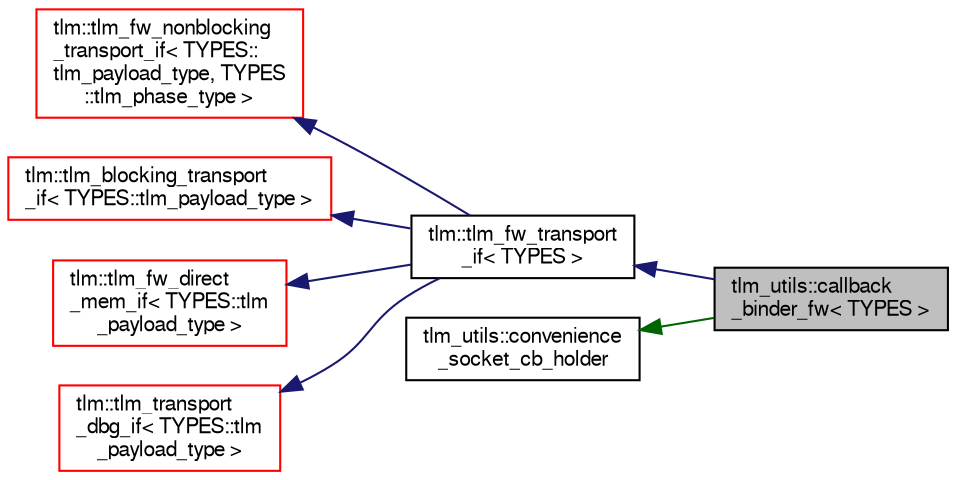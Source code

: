 digraph "tlm_utils::callback_binder_fw&lt; TYPES &gt;"
{
  edge [fontname="FreeSans",fontsize="10",labelfontname="FreeSans",labelfontsize="10"];
  node [fontname="FreeSans",fontsize="10",shape=record];
  rankdir="LR";
  Node8 [label="tlm_utils::callback\l_binder_fw\< TYPES \>",height=0.2,width=0.4,color="black", fillcolor="grey75", style="filled", fontcolor="black"];
  Node9 -> Node8 [dir="back",color="midnightblue",fontsize="10",style="solid",fontname="FreeSans"];
  Node9 [label="tlm::tlm_fw_transport\l_if\< TYPES \>",height=0.2,width=0.4,color="black", fillcolor="white", style="filled",URL="$a02451.html"];
  Node10 -> Node9 [dir="back",color="midnightblue",fontsize="10",style="solid",fontname="FreeSans"];
  Node10 [label="tlm::tlm_fw_nonblocking\l_transport_if\< TYPES::\ltlm_payload_type, TYPES\l::tlm_phase_type \>",height=0.2,width=0.4,color="red", fillcolor="white", style="filled",URL="$a02423.html"];
  Node12 -> Node9 [dir="back",color="midnightblue",fontsize="10",style="solid",fontname="FreeSans"];
  Node12 [label="tlm::tlm_blocking_transport\l_if\< TYPES::tlm_payload_type \>",height=0.2,width=0.4,color="red", fillcolor="white", style="filled",URL="$a02431.html"];
  Node13 -> Node9 [dir="back",color="midnightblue",fontsize="10",style="solid",fontname="FreeSans"];
  Node13 [label="tlm::tlm_fw_direct\l_mem_if\< TYPES::tlm\l_payload_type \>",height=0.2,width=0.4,color="red", fillcolor="white", style="filled",URL="$a02435.html"];
  Node14 -> Node9 [dir="back",color="midnightblue",fontsize="10",style="solid",fontname="FreeSans"];
  Node14 [label="tlm::tlm_transport\l_dbg_if\< TYPES::tlm\l_payload_type \>",height=0.2,width=0.4,color="red", fillcolor="white", style="filled",URL="$a02443.html"];
  Node15 -> Node8 [dir="back",color="darkgreen",fontsize="10",style="solid",fontname="FreeSans"];
  Node15 [label="tlm_utils::convenience\l_socket_cb_holder",height=0.2,width=0.4,color="black", fillcolor="white", style="filled",URL="$a02543.html"];
}

